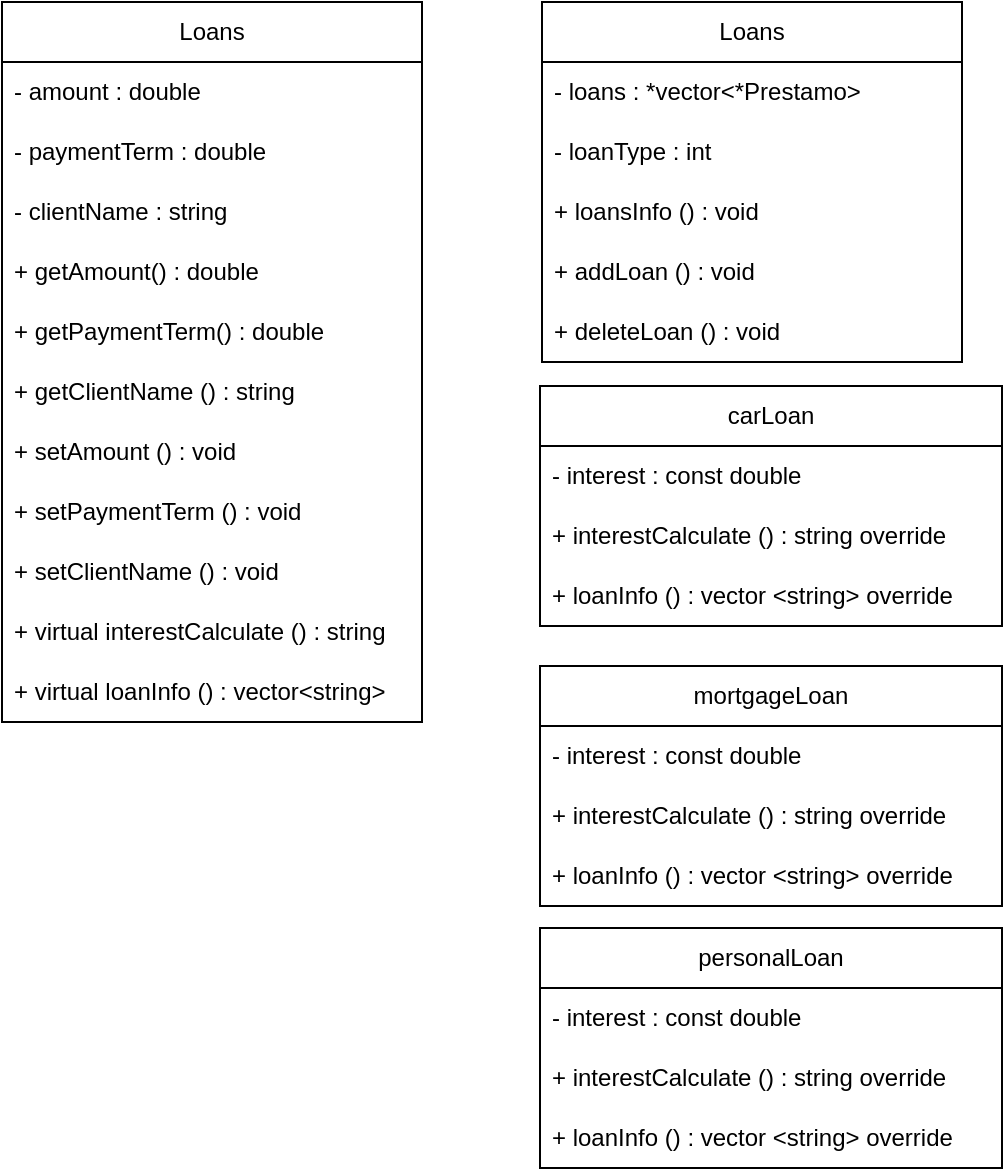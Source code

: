 <mxfile version="24.7.7">
  <diagram name="Página-1" id="OE_CaP_l7N5O4o92drND">
    <mxGraphModel dx="489" dy="567" grid="1" gridSize="10" guides="1" tooltips="1" connect="1" arrows="1" fold="1" page="1" pageScale="1" pageWidth="827" pageHeight="1169" math="0" shadow="0">
      <root>
        <mxCell id="0" />
        <mxCell id="1" parent="0" />
        <mxCell id="hMlwFUBNdif5zMeWaXms-1" value="Loans" style="swimlane;fontStyle=0;childLayout=stackLayout;horizontal=1;startSize=30;horizontalStack=0;resizeParent=1;resizeParentMax=0;resizeLast=0;collapsible=1;marginBottom=0;whiteSpace=wrap;html=1;" vertex="1" parent="1">
          <mxGeometry x="110" y="30" width="210" height="360" as="geometry" />
        </mxCell>
        <mxCell id="hMlwFUBNdif5zMeWaXms-2" value="- amount : double" style="text;strokeColor=none;fillColor=none;align=left;verticalAlign=middle;spacingLeft=4;spacingRight=4;overflow=hidden;points=[[0,0.5],[1,0.5]];portConstraint=eastwest;rotatable=0;whiteSpace=wrap;html=1;" vertex="1" parent="hMlwFUBNdif5zMeWaXms-1">
          <mxGeometry y="30" width="210" height="30" as="geometry" />
        </mxCell>
        <mxCell id="hMlwFUBNdif5zMeWaXms-3" value="- paymentTerm : double" style="text;strokeColor=none;fillColor=none;align=left;verticalAlign=middle;spacingLeft=4;spacingRight=4;overflow=hidden;points=[[0,0.5],[1,0.5]];portConstraint=eastwest;rotatable=0;whiteSpace=wrap;html=1;" vertex="1" parent="hMlwFUBNdif5zMeWaXms-1">
          <mxGeometry y="60" width="210" height="30" as="geometry" />
        </mxCell>
        <mxCell id="hMlwFUBNdif5zMeWaXms-8" value="- clientName : string" style="text;strokeColor=none;fillColor=none;align=left;verticalAlign=middle;spacingLeft=4;spacingRight=4;overflow=hidden;points=[[0,0.5],[1,0.5]];portConstraint=eastwest;rotatable=0;whiteSpace=wrap;html=1;" vertex="1" parent="hMlwFUBNdif5zMeWaXms-1">
          <mxGeometry y="90" width="210" height="30" as="geometry" />
        </mxCell>
        <mxCell id="hMlwFUBNdif5zMeWaXms-5" value="+ getAmount() : double" style="text;strokeColor=none;fillColor=none;align=left;verticalAlign=middle;spacingLeft=4;spacingRight=4;overflow=hidden;points=[[0,0.5],[1,0.5]];portConstraint=eastwest;rotatable=0;whiteSpace=wrap;html=1;" vertex="1" parent="hMlwFUBNdif5zMeWaXms-1">
          <mxGeometry y="120" width="210" height="30" as="geometry" />
        </mxCell>
        <mxCell id="hMlwFUBNdif5zMeWaXms-6" value="+ getPaymentTerm() : double" style="text;strokeColor=none;fillColor=none;align=left;verticalAlign=middle;spacingLeft=4;spacingRight=4;overflow=hidden;points=[[0,0.5],[1,0.5]];portConstraint=eastwest;rotatable=0;whiteSpace=wrap;html=1;" vertex="1" parent="hMlwFUBNdif5zMeWaXms-1">
          <mxGeometry y="150" width="210" height="30" as="geometry" />
        </mxCell>
        <mxCell id="hMlwFUBNdif5zMeWaXms-7" value="+ getClientName () : string" style="text;strokeColor=none;fillColor=none;align=left;verticalAlign=middle;spacingLeft=4;spacingRight=4;overflow=hidden;points=[[0,0.5],[1,0.5]];portConstraint=eastwest;rotatable=0;whiteSpace=wrap;html=1;" vertex="1" parent="hMlwFUBNdif5zMeWaXms-1">
          <mxGeometry y="180" width="210" height="30" as="geometry" />
        </mxCell>
        <mxCell id="hMlwFUBNdif5zMeWaXms-4" value="+ setAmount () : void" style="text;strokeColor=none;fillColor=none;align=left;verticalAlign=middle;spacingLeft=4;spacingRight=4;overflow=hidden;points=[[0,0.5],[1,0.5]];portConstraint=eastwest;rotatable=0;whiteSpace=wrap;html=1;" vertex="1" parent="hMlwFUBNdif5zMeWaXms-1">
          <mxGeometry y="210" width="210" height="30" as="geometry" />
        </mxCell>
        <mxCell id="hMlwFUBNdif5zMeWaXms-10" value="+ setPaymentTerm () : void" style="text;strokeColor=none;fillColor=none;align=left;verticalAlign=middle;spacingLeft=4;spacingRight=4;overflow=hidden;points=[[0,0.5],[1,0.5]];portConstraint=eastwest;rotatable=0;whiteSpace=wrap;html=1;" vertex="1" parent="hMlwFUBNdif5zMeWaXms-1">
          <mxGeometry y="240" width="210" height="30" as="geometry" />
        </mxCell>
        <mxCell id="hMlwFUBNdif5zMeWaXms-11" value="+ setClientName () : void" style="text;strokeColor=none;fillColor=none;align=left;verticalAlign=middle;spacingLeft=4;spacingRight=4;overflow=hidden;points=[[0,0.5],[1,0.5]];portConstraint=eastwest;rotatable=0;whiteSpace=wrap;html=1;" vertex="1" parent="hMlwFUBNdif5zMeWaXms-1">
          <mxGeometry y="270" width="210" height="30" as="geometry" />
        </mxCell>
        <mxCell id="hMlwFUBNdif5zMeWaXms-12" value="+ virtual interestCalculate () : string" style="text;strokeColor=none;fillColor=none;align=left;verticalAlign=middle;spacingLeft=4;spacingRight=4;overflow=hidden;points=[[0,0.5],[1,0.5]];portConstraint=eastwest;rotatable=0;whiteSpace=wrap;html=1;" vertex="1" parent="hMlwFUBNdif5zMeWaXms-1">
          <mxGeometry y="300" width="210" height="30" as="geometry" />
        </mxCell>
        <mxCell id="hMlwFUBNdif5zMeWaXms-13" value="+ virtual loanInfo () : vector&amp;lt;string&amp;gt;" style="text;strokeColor=none;fillColor=none;align=left;verticalAlign=middle;spacingLeft=4;spacingRight=4;overflow=hidden;points=[[0,0.5],[1,0.5]];portConstraint=eastwest;rotatable=0;whiteSpace=wrap;html=1;" vertex="1" parent="hMlwFUBNdif5zMeWaXms-1">
          <mxGeometry y="330" width="210" height="30" as="geometry" />
        </mxCell>
        <mxCell id="hMlwFUBNdif5zMeWaXms-14" value="Loans" style="swimlane;fontStyle=0;childLayout=stackLayout;horizontal=1;startSize=30;horizontalStack=0;resizeParent=1;resizeParentMax=0;resizeLast=0;collapsible=1;marginBottom=0;whiteSpace=wrap;html=1;" vertex="1" parent="1">
          <mxGeometry x="380" y="30" width="210" height="180" as="geometry" />
        </mxCell>
        <mxCell id="hMlwFUBNdif5zMeWaXms-15" value="- loans : *vector&amp;lt;*Prestamo&amp;gt;" style="text;strokeColor=none;fillColor=none;align=left;verticalAlign=middle;spacingLeft=4;spacingRight=4;overflow=hidden;points=[[0,0.5],[1,0.5]];portConstraint=eastwest;rotatable=0;whiteSpace=wrap;html=1;" vertex="1" parent="hMlwFUBNdif5zMeWaXms-14">
          <mxGeometry y="30" width="210" height="30" as="geometry" />
        </mxCell>
        <mxCell id="hMlwFUBNdif5zMeWaXms-16" value="- loanType : int" style="text;strokeColor=none;fillColor=none;align=left;verticalAlign=middle;spacingLeft=4;spacingRight=4;overflow=hidden;points=[[0,0.5],[1,0.5]];portConstraint=eastwest;rotatable=0;whiteSpace=wrap;html=1;" vertex="1" parent="hMlwFUBNdif5zMeWaXms-14">
          <mxGeometry y="60" width="210" height="30" as="geometry" />
        </mxCell>
        <mxCell id="hMlwFUBNdif5zMeWaXms-17" value="+ loansInfo () : void" style="text;strokeColor=none;fillColor=none;align=left;verticalAlign=middle;spacingLeft=4;spacingRight=4;overflow=hidden;points=[[0,0.5],[1,0.5]];portConstraint=eastwest;rotatable=0;whiteSpace=wrap;html=1;" vertex="1" parent="hMlwFUBNdif5zMeWaXms-14">
          <mxGeometry y="90" width="210" height="30" as="geometry" />
        </mxCell>
        <mxCell id="hMlwFUBNdif5zMeWaXms-18" value="+ addLoan () : void" style="text;strokeColor=none;fillColor=none;align=left;verticalAlign=middle;spacingLeft=4;spacingRight=4;overflow=hidden;points=[[0,0.5],[1,0.5]];portConstraint=eastwest;rotatable=0;whiteSpace=wrap;html=1;" vertex="1" parent="hMlwFUBNdif5zMeWaXms-14">
          <mxGeometry y="120" width="210" height="30" as="geometry" />
        </mxCell>
        <mxCell id="hMlwFUBNdif5zMeWaXms-19" value="+ deleteLoan () : void" style="text;strokeColor=none;fillColor=none;align=left;verticalAlign=middle;spacingLeft=4;spacingRight=4;overflow=hidden;points=[[0,0.5],[1,0.5]];portConstraint=eastwest;rotatable=0;whiteSpace=wrap;html=1;" vertex="1" parent="hMlwFUBNdif5zMeWaXms-14">
          <mxGeometry y="150" width="210" height="30" as="geometry" />
        </mxCell>
        <mxCell id="hMlwFUBNdif5zMeWaXms-26" value="carLoan" style="swimlane;fontStyle=0;childLayout=stackLayout;horizontal=1;startSize=30;horizontalStack=0;resizeParent=1;resizeParentMax=0;resizeLast=0;collapsible=1;marginBottom=0;whiteSpace=wrap;html=1;" vertex="1" parent="1">
          <mxGeometry x="379" y="222" width="231" height="120" as="geometry" />
        </mxCell>
        <mxCell id="hMlwFUBNdif5zMeWaXms-27" value="- interest : const double" style="text;strokeColor=none;fillColor=none;align=left;verticalAlign=middle;spacingLeft=4;spacingRight=4;overflow=hidden;points=[[0,0.5],[1,0.5]];portConstraint=eastwest;rotatable=0;whiteSpace=wrap;html=1;" vertex="1" parent="hMlwFUBNdif5zMeWaXms-26">
          <mxGeometry y="30" width="231" height="30" as="geometry" />
        </mxCell>
        <mxCell id="hMlwFUBNdif5zMeWaXms-28" value="+ interestCalculate () : string override" style="text;strokeColor=none;fillColor=none;align=left;verticalAlign=middle;spacingLeft=4;spacingRight=4;overflow=hidden;points=[[0,0.5],[1,0.5]];portConstraint=eastwest;rotatable=0;whiteSpace=wrap;html=1;" vertex="1" parent="hMlwFUBNdif5zMeWaXms-26">
          <mxGeometry y="60" width="231" height="30" as="geometry" />
        </mxCell>
        <mxCell id="hMlwFUBNdif5zMeWaXms-29" value="+ loanInfo () : vector &amp;lt;string&amp;gt; override" style="text;strokeColor=none;fillColor=none;align=left;verticalAlign=middle;spacingLeft=4;spacingRight=4;overflow=hidden;points=[[0,0.5],[1,0.5]];portConstraint=eastwest;rotatable=0;whiteSpace=wrap;html=1;" vertex="1" parent="hMlwFUBNdif5zMeWaXms-26">
          <mxGeometry y="90" width="231" height="30" as="geometry" />
        </mxCell>
        <mxCell id="hMlwFUBNdif5zMeWaXms-32" value="mortgageLoan" style="swimlane;fontStyle=0;childLayout=stackLayout;horizontal=1;startSize=30;horizontalStack=0;resizeParent=1;resizeParentMax=0;resizeLast=0;collapsible=1;marginBottom=0;whiteSpace=wrap;html=1;" vertex="1" parent="1">
          <mxGeometry x="379" y="362" width="231" height="120" as="geometry" />
        </mxCell>
        <mxCell id="hMlwFUBNdif5zMeWaXms-33" value="- interest : const double" style="text;strokeColor=none;fillColor=none;align=left;verticalAlign=middle;spacingLeft=4;spacingRight=4;overflow=hidden;points=[[0,0.5],[1,0.5]];portConstraint=eastwest;rotatable=0;whiteSpace=wrap;html=1;" vertex="1" parent="hMlwFUBNdif5zMeWaXms-32">
          <mxGeometry y="30" width="231" height="30" as="geometry" />
        </mxCell>
        <mxCell id="hMlwFUBNdif5zMeWaXms-34" value="+ interestCalculate () : string override" style="text;strokeColor=none;fillColor=none;align=left;verticalAlign=middle;spacingLeft=4;spacingRight=4;overflow=hidden;points=[[0,0.5],[1,0.5]];portConstraint=eastwest;rotatable=0;whiteSpace=wrap;html=1;" vertex="1" parent="hMlwFUBNdif5zMeWaXms-32">
          <mxGeometry y="60" width="231" height="30" as="geometry" />
        </mxCell>
        <mxCell id="hMlwFUBNdif5zMeWaXms-35" value="+ loanInfo () : vector &amp;lt;string&amp;gt; override" style="text;strokeColor=none;fillColor=none;align=left;verticalAlign=middle;spacingLeft=4;spacingRight=4;overflow=hidden;points=[[0,0.5],[1,0.5]];portConstraint=eastwest;rotatable=0;whiteSpace=wrap;html=1;" vertex="1" parent="hMlwFUBNdif5zMeWaXms-32">
          <mxGeometry y="90" width="231" height="30" as="geometry" />
        </mxCell>
        <mxCell id="hMlwFUBNdif5zMeWaXms-36" value="personalLoan" style="swimlane;fontStyle=0;childLayout=stackLayout;horizontal=1;startSize=30;horizontalStack=0;resizeParent=1;resizeParentMax=0;resizeLast=0;collapsible=1;marginBottom=0;whiteSpace=wrap;html=1;" vertex="1" parent="1">
          <mxGeometry x="379" y="493" width="231" height="120" as="geometry" />
        </mxCell>
        <mxCell id="hMlwFUBNdif5zMeWaXms-37" value="- interest : const double" style="text;strokeColor=none;fillColor=none;align=left;verticalAlign=middle;spacingLeft=4;spacingRight=4;overflow=hidden;points=[[0,0.5],[1,0.5]];portConstraint=eastwest;rotatable=0;whiteSpace=wrap;html=1;" vertex="1" parent="hMlwFUBNdif5zMeWaXms-36">
          <mxGeometry y="30" width="231" height="30" as="geometry" />
        </mxCell>
        <mxCell id="hMlwFUBNdif5zMeWaXms-38" value="+ interestCalculate () : string override" style="text;strokeColor=none;fillColor=none;align=left;verticalAlign=middle;spacingLeft=4;spacingRight=4;overflow=hidden;points=[[0,0.5],[1,0.5]];portConstraint=eastwest;rotatable=0;whiteSpace=wrap;html=1;" vertex="1" parent="hMlwFUBNdif5zMeWaXms-36">
          <mxGeometry y="60" width="231" height="30" as="geometry" />
        </mxCell>
        <mxCell id="hMlwFUBNdif5zMeWaXms-39" value="+ loanInfo () : vector &amp;lt;string&amp;gt; override" style="text;strokeColor=none;fillColor=none;align=left;verticalAlign=middle;spacingLeft=4;spacingRight=4;overflow=hidden;points=[[0,0.5],[1,0.5]];portConstraint=eastwest;rotatable=0;whiteSpace=wrap;html=1;" vertex="1" parent="hMlwFUBNdif5zMeWaXms-36">
          <mxGeometry y="90" width="231" height="30" as="geometry" />
        </mxCell>
      </root>
    </mxGraphModel>
  </diagram>
</mxfile>
